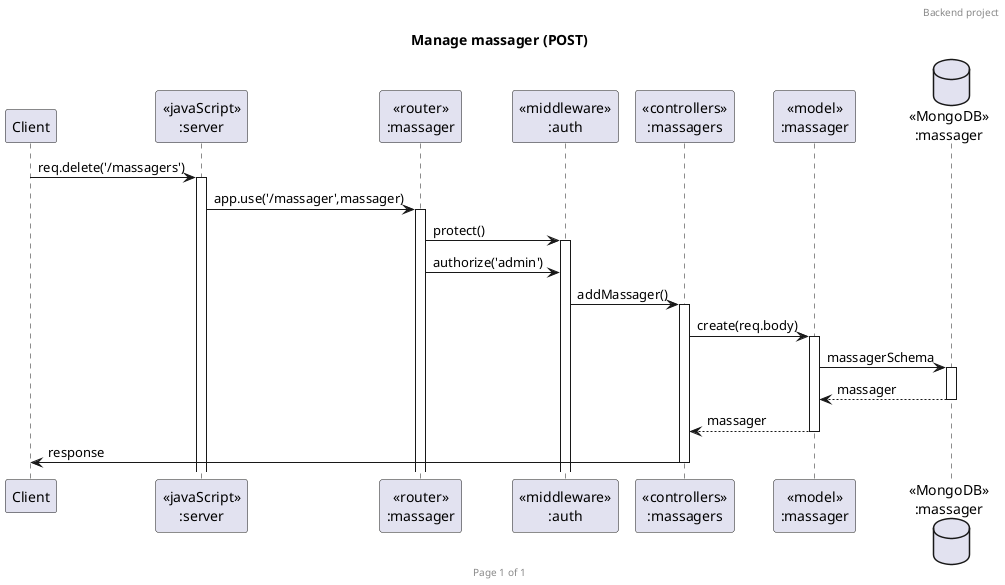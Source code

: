 @startuml Manage massager (POST)

header Backend project 
footer Page %page% of %lastpage%
title "Manage massager (POST)"

participant "Client" as client
participant "<<javaScript>>\n:server" as server
participant "<<router>>\n:massager" as routermassager
participant "<<middleware>>\n:auth" as auth
participant "<<controllers>>\n:massagers" as controllermassager
participant "<<model>>\n:massager" as modelmassager
database "<<MongoDB>>\n:massager" as massagerDatabase 

client->server ++:req.delete('/massagers')
server->routermassager ++:app.use('/massager',massager)
routermassager -> auth ++:protect()
routermassager -> auth :authorize('admin')
auth -> controllermassager ++:addMassager()
controllermassager->modelmassager ++:create(req.body)
modelmassager ->massagerDatabase ++: massagerSchema
massagerDatabase --> modelmassager --: massager
controllermassager <-- modelmassager --: massager
controllermassager->client --:response

@enduml
